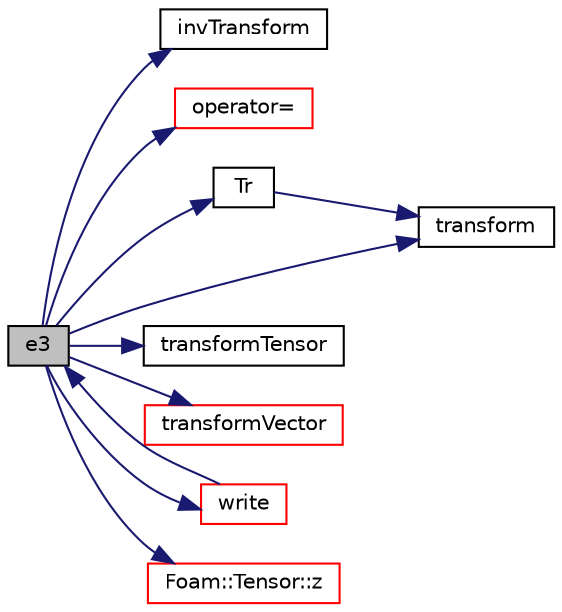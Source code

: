 digraph "e3"
{
  bgcolor="transparent";
  edge [fontname="Helvetica",fontsize="10",labelfontname="Helvetica",labelfontsize="10"];
  node [fontname="Helvetica",fontsize="10",shape=record];
  rankdir="LR";
  Node1 [label="e3",height=0.2,width=0.4,color="black", fillcolor="grey75", style="filled", fontcolor="black"];
  Node1 -> Node2 [color="midnightblue",fontsize="10",style="solid",fontname="Helvetica"];
  Node2 [label="invTransform",height=0.2,width=0.4,color="black",URL="$a00088.html#acf9d209f299720ced5f0c1c360356307",tooltip="Inverse transform vectorField using transformation tensor field. "];
  Node1 -> Node3 [color="midnightblue",fontsize="10",style="solid",fontname="Helvetica"];
  Node3 [label="operator=",height=0.2,width=0.4,color="red",URL="$a00088.html#adafa7d7ab8619be2da838542945c8c90",tooltip="Assign from dictionary. "];
  Node1 -> Node4 [color="midnightblue",fontsize="10",style="solid",fontname="Helvetica"];
  Node4 [label="Tr",height=0.2,width=0.4,color="black",URL="$a00088.html#a350c11e3a62abab9e58b55ad56cf40dc",tooltip="Return transformation tensor field. "];
  Node4 -> Node5 [color="midnightblue",fontsize="10",style="solid",fontname="Helvetica"];
  Node5 [label="transform",height=0.2,width=0.4,color="black",URL="$a00088.html#aa2d6a77bfde300c2bf97a284e1b184c8",tooltip="Transform vectorField using transformation tensor field. "];
  Node1 -> Node5 [color="midnightblue",fontsize="10",style="solid",fontname="Helvetica"];
  Node1 -> Node6 [color="midnightblue",fontsize="10",style="solid",fontname="Helvetica"];
  Node6 [label="transformTensor",height=0.2,width=0.4,color="black",URL="$a00088.html#a993f11b7ae744a14d9f6b3898c10e7f2",tooltip="Transform tensor field using transformation tensorField. "];
  Node1 -> Node7 [color="midnightblue",fontsize="10",style="solid",fontname="Helvetica"];
  Node7 [label="transformVector",height=0.2,width=0.4,color="red",URL="$a00088.html#a645d2b6d6cbf16ff6a27c1f8d1e50963",tooltip="Transform vectorField using transformation tensorField and return. "];
  Node1 -> Node8 [color="midnightblue",fontsize="10",style="solid",fontname="Helvetica"];
  Node8 [label="write",height=0.2,width=0.4,color="red",URL="$a00088.html#a0941061ad5a26be83b4107d05750ace6",tooltip="Write. "];
  Node8 -> Node1 [color="midnightblue",fontsize="10",style="solid",fontname="Helvetica"];
  Node1 -> Node9 [color="midnightblue",fontsize="10",style="solid",fontname="Helvetica"];
  Node9 [label="Foam::Tensor::z",height=0.2,width=0.4,color="red",URL="$a02640.html#a1083e0ffb57966cbd069ec510fdaed38"];
}
